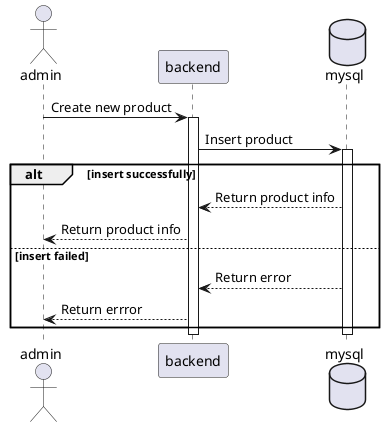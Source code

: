 @startuml
actor admin
Participant backend
Database mysql

admin -> backend: Create new product
activate backend
backend -> mysql: Insert product
activate mysql
alt insert successfully
    mysql --> backend: Return product info
    backend --> admin: Return product info
else insert failed
    mysql --> backend: Return error
    backend --> admin: Return errror
end
deactivate mysql
deactivate backend
@enduml